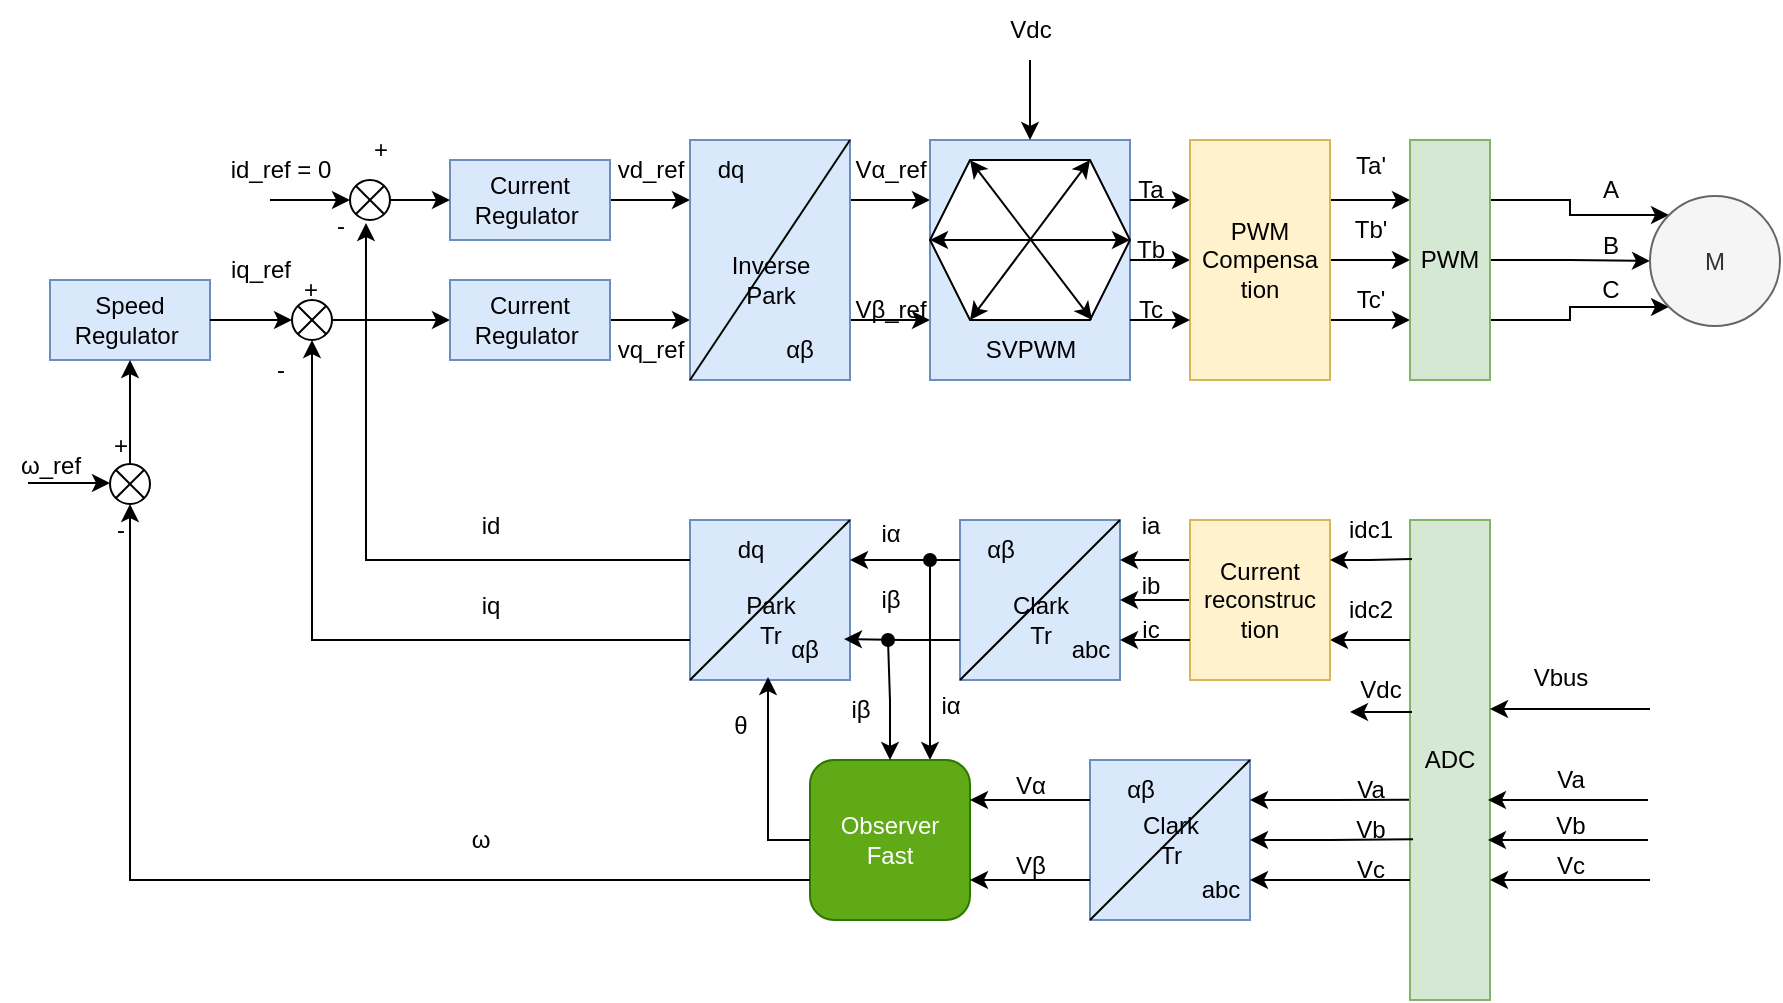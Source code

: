 <mxfile version="25.0.3">
  <diagram name="FOC 无感核心算法" id="3-nX8cObhvYd6T8ZdyRS">
    <mxGraphModel dx="954" dy="558" grid="1" gridSize="10" guides="1" tooltips="1" connect="1" arrows="1" fold="1" page="1" pageScale="1" pageWidth="1169" pageHeight="827" math="0" shadow="0">
      <root>
        <mxCell id="0" />
        <mxCell id="1" parent="0" />
        <mxCell id="nPId89hetOlhef9QkJUg-1" value="Speed&lt;div&gt;Regulator&amp;nbsp;&lt;/div&gt;" style="rounded=0;whiteSpace=wrap;html=1;fillColor=#dae8fc;strokeColor=#6c8ebf;" parent="1" vertex="1">
          <mxGeometry x="40" y="200" width="80" height="40" as="geometry" />
        </mxCell>
        <mxCell id="zeCSSIE1rZjSfiVyKvIU-3" style="edgeStyle=orthogonalEdgeStyle;rounded=0;orthogonalLoop=1;jettySize=auto;html=1;exitX=1;exitY=0.5;exitDx=0;exitDy=0;exitPerimeter=0;entryX=0;entryY=0.5;entryDx=0;entryDy=0;" parent="1" source="nPId89hetOlhef9QkJUg-2" target="zeCSSIE1rZjSfiVyKvIU-1" edge="1">
          <mxGeometry relative="1" as="geometry" />
        </mxCell>
        <mxCell id="nPId89hetOlhef9QkJUg-2" value="" style="verticalLabelPosition=bottom;verticalAlign=top;html=1;shape=mxgraph.flowchart.or;" parent="1" vertex="1">
          <mxGeometry x="161" y="210" width="20" height="20" as="geometry" />
        </mxCell>
        <mxCell id="nPId89hetOlhef9QkJUg-4" value="+" style="text;html=1;align=center;verticalAlign=middle;resizable=0;points=[];autosize=1;strokeColor=none;fillColor=none;" parent="1" vertex="1">
          <mxGeometry x="155" y="190" width="30" height="30" as="geometry" />
        </mxCell>
        <mxCell id="nPId89hetOlhef9QkJUg-5" value="-" style="text;html=1;align=center;verticalAlign=middle;resizable=0;points=[];autosize=1;strokeColor=none;fillColor=none;" parent="1" vertex="1">
          <mxGeometry x="140" y="230" width="30" height="30" as="geometry" />
        </mxCell>
        <mxCell id="nPId89hetOlhef9QkJUg-6" style="edgeStyle=orthogonalEdgeStyle;rounded=0;orthogonalLoop=1;jettySize=auto;html=1;exitX=1;exitY=0.5;exitDx=0;exitDy=0;entryX=0;entryY=0.5;entryDx=0;entryDy=0;entryPerimeter=0;" parent="1" source="nPId89hetOlhef9QkJUg-1" target="nPId89hetOlhef9QkJUg-2" edge="1">
          <mxGeometry relative="1" as="geometry" />
        </mxCell>
        <mxCell id="nPId89hetOlhef9QkJUg-7" value="iq_ref" style="text;html=1;align=center;verticalAlign=middle;resizable=0;points=[];autosize=1;strokeColor=none;fillColor=none;" parent="1" vertex="1">
          <mxGeometry x="120" y="180" width="50" height="30" as="geometry" />
        </mxCell>
        <mxCell id="zeCSSIE1rZjSfiVyKvIU-5" style="edgeStyle=orthogonalEdgeStyle;rounded=0;orthogonalLoop=1;jettySize=auto;html=1;exitX=1;exitY=0.5;exitDx=0;exitDy=0;entryX=0;entryY=0.75;entryDx=0;entryDy=0;" parent="1" source="zeCSSIE1rZjSfiVyKvIU-1" target="zeCSSIE1rZjSfiVyKvIU-4" edge="1">
          <mxGeometry relative="1" as="geometry" />
        </mxCell>
        <mxCell id="zeCSSIE1rZjSfiVyKvIU-1" value="Current&lt;br&gt;&lt;div&gt;Regulator&amp;nbsp;&lt;/div&gt;" style="rounded=0;whiteSpace=wrap;html=1;fillColor=#dae8fc;strokeColor=#6c8ebf;" parent="1" vertex="1">
          <mxGeometry x="240" y="200" width="80" height="40" as="geometry" />
        </mxCell>
        <mxCell id="zeCSSIE1rZjSfiVyKvIU-6" style="edgeStyle=orthogonalEdgeStyle;rounded=0;orthogonalLoop=1;jettySize=auto;html=1;exitX=1;exitY=0.5;exitDx=0;exitDy=0;entryX=0;entryY=0.25;entryDx=0;entryDy=0;" parent="1" source="zeCSSIE1rZjSfiVyKvIU-2" target="zeCSSIE1rZjSfiVyKvIU-4" edge="1">
          <mxGeometry relative="1" as="geometry" />
        </mxCell>
        <mxCell id="zeCSSIE1rZjSfiVyKvIU-2" value="Current&lt;br&gt;&lt;div&gt;Regulator&amp;nbsp;&lt;/div&gt;" style="rounded=0;whiteSpace=wrap;html=1;fillColor=#dae8fc;strokeColor=#6c8ebf;" parent="1" vertex="1">
          <mxGeometry x="240" y="140" width="80" height="40" as="geometry" />
        </mxCell>
        <mxCell id="zeCSSIE1rZjSfiVyKvIU-26" style="edgeStyle=orthogonalEdgeStyle;rounded=0;orthogonalLoop=1;jettySize=auto;html=1;exitX=1;exitY=0.25;exitDx=0;exitDy=0;entryX=0;entryY=0.25;entryDx=0;entryDy=0;" parent="1" source="zeCSSIE1rZjSfiVyKvIU-4" target="zeCSSIE1rZjSfiVyKvIU-23" edge="1">
          <mxGeometry relative="1" as="geometry" />
        </mxCell>
        <mxCell id="zeCSSIE1rZjSfiVyKvIU-27" style="edgeStyle=orthogonalEdgeStyle;rounded=0;orthogonalLoop=1;jettySize=auto;html=1;exitX=1;exitY=0.75;exitDx=0;exitDy=0;" parent="1" source="zeCSSIE1rZjSfiVyKvIU-4" edge="1">
          <mxGeometry relative="1" as="geometry">
            <mxPoint x="480" y="220" as="targetPoint" />
          </mxGeometry>
        </mxCell>
        <mxCell id="zeCSSIE1rZjSfiVyKvIU-4" value="" style="rounded=0;whiteSpace=wrap;html=1;fillColor=#dae8fc;strokeColor=#6c8ebf;" parent="1" vertex="1">
          <mxGeometry x="360" y="130" width="80" height="120" as="geometry" />
        </mxCell>
        <mxCell id="zeCSSIE1rZjSfiVyKvIU-7" value="vq_ref" style="text;html=1;align=center;verticalAlign=middle;resizable=0;points=[];autosize=1;strokeColor=none;fillColor=none;" parent="1" vertex="1">
          <mxGeometry x="310" y="220" width="60" height="30" as="geometry" />
        </mxCell>
        <mxCell id="zeCSSIE1rZjSfiVyKvIU-8" value="vd_ref" style="text;html=1;align=center;verticalAlign=middle;resizable=0;points=[];autosize=1;strokeColor=none;fillColor=none;" parent="1" vertex="1">
          <mxGeometry x="310" y="130" width="60" height="30" as="geometry" />
        </mxCell>
        <mxCell id="zeCSSIE1rZjSfiVyKvIU-9" value="" style="endArrow=none;html=1;rounded=0;entryX=1;entryY=0;entryDx=0;entryDy=0;" parent="1" target="zeCSSIE1rZjSfiVyKvIU-4" edge="1">
          <mxGeometry width="50" height="50" relative="1" as="geometry">
            <mxPoint x="360" y="250" as="sourcePoint" />
            <mxPoint x="460" y="207.143" as="targetPoint" />
          </mxGeometry>
        </mxCell>
        <mxCell id="zeCSSIE1rZjSfiVyKvIU-10" value="dq" style="text;html=1;align=center;verticalAlign=middle;resizable=0;points=[];autosize=1;strokeColor=none;fillColor=none;" parent="1" vertex="1">
          <mxGeometry x="360" y="130" width="40" height="30" as="geometry" />
        </mxCell>
        <mxCell id="zeCSSIE1rZjSfiVyKvIU-13" value="αβ" style="text;strokeColor=none;align=center;fillColor=none;html=1;verticalAlign=middle;whiteSpace=wrap;rounded=0;" parent="1" vertex="1">
          <mxGeometry x="400" y="220" width="30" height="30" as="geometry" />
        </mxCell>
        <mxCell id="zeCSSIE1rZjSfiVyKvIU-14" value="Inverse&lt;div&gt;Park&lt;/div&gt;" style="text;html=1;align=center;verticalAlign=middle;resizable=0;points=[];autosize=1;strokeColor=none;fillColor=none;" parent="1" vertex="1">
          <mxGeometry x="370" y="180" width="60" height="40" as="geometry" />
        </mxCell>
        <mxCell id="zeCSSIE1rZjSfiVyKvIU-25" value="" style="group" parent="1" vertex="1" connectable="0">
          <mxGeometry x="480" y="130" width="100" height="120" as="geometry" />
        </mxCell>
        <mxCell id="zeCSSIE1rZjSfiVyKvIU-23" value="" style="rounded=0;whiteSpace=wrap;html=1;fillColor=#dae8fc;strokeColor=#6c8ebf;" parent="zeCSSIE1rZjSfiVyKvIU-25" vertex="1">
          <mxGeometry width="100" height="120" as="geometry" />
        </mxCell>
        <mxCell id="zeCSSIE1rZjSfiVyKvIU-21" value="" style="group" parent="zeCSSIE1rZjSfiVyKvIU-25" vertex="1" connectable="0">
          <mxGeometry y="10" width="100" height="80" as="geometry" />
        </mxCell>
        <mxCell id="zeCSSIE1rZjSfiVyKvIU-15" value="" style="shape=hexagon;perimeter=hexagonPerimeter2;whiteSpace=wrap;html=1;fixedSize=1;" parent="zeCSSIE1rZjSfiVyKvIU-21" vertex="1">
          <mxGeometry width="100" height="80" as="geometry" />
        </mxCell>
        <mxCell id="zeCSSIE1rZjSfiVyKvIU-16" value="" style="endArrow=classic;html=1;rounded=0;entryX=0.8;entryY=0;entryDx=0;entryDy=0;entryPerimeter=0;startArrow=classic;startFill=1;endFill=1;" parent="zeCSSIE1rZjSfiVyKvIU-21" target="zeCSSIE1rZjSfiVyKvIU-15" edge="1">
          <mxGeometry width="50" height="50" relative="1" as="geometry">
            <mxPoint x="20" y="80" as="sourcePoint" />
            <mxPoint x="70" y="30" as="targetPoint" />
          </mxGeometry>
        </mxCell>
        <mxCell id="zeCSSIE1rZjSfiVyKvIU-17" value="" style="endArrow=classic;html=1;rounded=0;entryX=0.81;entryY=1;entryDx=0;entryDy=0;entryPerimeter=0;endFill=1;startArrow=classic;startFill=1;" parent="zeCSSIE1rZjSfiVyKvIU-21" target="zeCSSIE1rZjSfiVyKvIU-15" edge="1">
          <mxGeometry width="50" height="50" relative="1" as="geometry">
            <mxPoint x="20" as="sourcePoint" />
            <mxPoint x="70" y="-50" as="targetPoint" />
          </mxGeometry>
        </mxCell>
        <mxCell id="zeCSSIE1rZjSfiVyKvIU-19" value="" style="endArrow=classic;html=1;rounded=0;entryX=1;entryY=0.5;entryDx=0;entryDy=0;endFill=1;startArrow=classic;startFill=1;" parent="zeCSSIE1rZjSfiVyKvIU-21" target="zeCSSIE1rZjSfiVyKvIU-15" edge="1">
          <mxGeometry width="50" height="50" relative="1" as="geometry">
            <mxPoint y="40" as="sourcePoint" />
            <mxPoint x="50" y="-10" as="targetPoint" />
          </mxGeometry>
        </mxCell>
        <mxCell id="zeCSSIE1rZjSfiVyKvIU-24" value="SVPWM" style="text;html=1;align=center;verticalAlign=middle;resizable=0;points=[];autosize=1;strokeColor=none;fillColor=none;" parent="zeCSSIE1rZjSfiVyKvIU-25" vertex="1">
          <mxGeometry x="15" y="90" width="70" height="30" as="geometry" />
        </mxCell>
        <mxCell id="zeCSSIE1rZjSfiVyKvIU-28" value="Vα_ref" style="text;html=1;align=center;verticalAlign=middle;resizable=0;points=[];autosize=1;strokeColor=none;fillColor=none;" parent="1" vertex="1">
          <mxGeometry x="430" y="130" width="60" height="30" as="geometry" />
        </mxCell>
        <mxCell id="zeCSSIE1rZjSfiVyKvIU-29" value="Vβ_ref" style="text;html=1;align=center;verticalAlign=middle;resizable=0;points=[];autosize=1;strokeColor=none;fillColor=none;" parent="1" vertex="1">
          <mxGeometry x="430" y="200" width="60" height="30" as="geometry" />
        </mxCell>
        <mxCell id="zeCSSIE1rZjSfiVyKvIU-34" style="edgeStyle=orthogonalEdgeStyle;rounded=0;orthogonalLoop=1;jettySize=auto;html=1;exitX=0;exitY=0.5;exitDx=0;exitDy=0;endArrow=none;endFill=0;startArrow=classic;startFill=1;" parent="1" source="zeCSSIE1rZjSfiVyKvIU-32" edge="1">
          <mxGeometry relative="1" as="geometry">
            <mxPoint x="580" y="190" as="targetPoint" />
          </mxGeometry>
        </mxCell>
        <mxCell id="zeCSSIE1rZjSfiVyKvIU-35" style="edgeStyle=orthogonalEdgeStyle;rounded=0;orthogonalLoop=1;jettySize=auto;html=1;exitX=0;exitY=0.25;exitDx=0;exitDy=0;endArrow=none;endFill=0;startArrow=classic;startFill=1;" parent="1" source="zeCSSIE1rZjSfiVyKvIU-32" edge="1">
          <mxGeometry relative="1" as="geometry">
            <mxPoint x="580" y="160" as="targetPoint" />
          </mxGeometry>
        </mxCell>
        <mxCell id="DrrW1L28EIdIVbYCVkLP-1" style="edgeStyle=orthogonalEdgeStyle;rounded=0;orthogonalLoop=1;jettySize=auto;html=1;exitX=1;exitY=0.25;exitDx=0;exitDy=0;entryX=0;entryY=0.25;entryDx=0;entryDy=0;" parent="1" source="zeCSSIE1rZjSfiVyKvIU-32" target="zeCSSIE1rZjSfiVyKvIU-40" edge="1">
          <mxGeometry relative="1" as="geometry" />
        </mxCell>
        <mxCell id="DrrW1L28EIdIVbYCVkLP-2" style="edgeStyle=orthogonalEdgeStyle;rounded=0;orthogonalLoop=1;jettySize=auto;html=1;exitX=1;exitY=0.5;exitDx=0;exitDy=0;entryX=0;entryY=0.5;entryDx=0;entryDy=0;" parent="1" source="zeCSSIE1rZjSfiVyKvIU-32" target="zeCSSIE1rZjSfiVyKvIU-40" edge="1">
          <mxGeometry relative="1" as="geometry" />
        </mxCell>
        <mxCell id="DrrW1L28EIdIVbYCVkLP-3" style="edgeStyle=orthogonalEdgeStyle;rounded=0;orthogonalLoop=1;jettySize=auto;html=1;exitX=1;exitY=0.75;exitDx=0;exitDy=0;entryX=0;entryY=0.75;entryDx=0;entryDy=0;" parent="1" source="zeCSSIE1rZjSfiVyKvIU-32" target="zeCSSIE1rZjSfiVyKvIU-40" edge="1">
          <mxGeometry relative="1" as="geometry" />
        </mxCell>
        <mxCell id="zeCSSIE1rZjSfiVyKvIU-32" value="PWM&lt;div&gt;Compensa&lt;/div&gt;&lt;div&gt;tion&lt;/div&gt;" style="rounded=0;whiteSpace=wrap;html=1;fillColor=#fff2cc;strokeColor=#d6b656;" parent="1" vertex="1">
          <mxGeometry x="610" y="130" width="70" height="120" as="geometry" />
        </mxCell>
        <mxCell id="zeCSSIE1rZjSfiVyKvIU-33" style="edgeStyle=orthogonalEdgeStyle;rounded=0;orthogonalLoop=1;jettySize=auto;html=1;exitX=1;exitY=0.75;exitDx=0;exitDy=0;entryX=0;entryY=0.75;entryDx=0;entryDy=0;" parent="1" source="zeCSSIE1rZjSfiVyKvIU-23" target="zeCSSIE1rZjSfiVyKvIU-32" edge="1">
          <mxGeometry relative="1" as="geometry" />
        </mxCell>
        <mxCell id="zeCSSIE1rZjSfiVyKvIU-36" value="Ta" style="text;html=1;align=center;verticalAlign=middle;resizable=0;points=[];autosize=1;strokeColor=none;fillColor=none;" parent="1" vertex="1">
          <mxGeometry x="570" y="140" width="40" height="30" as="geometry" />
        </mxCell>
        <mxCell id="zeCSSIE1rZjSfiVyKvIU-37" value="Tb" style="text;html=1;align=center;verticalAlign=middle;resizable=0;points=[];autosize=1;strokeColor=none;fillColor=none;" parent="1" vertex="1">
          <mxGeometry x="570" y="170" width="40" height="30" as="geometry" />
        </mxCell>
        <mxCell id="zeCSSIE1rZjSfiVyKvIU-39" value="Tc" style="text;html=1;align=center;verticalAlign=middle;resizable=0;points=[];autosize=1;strokeColor=none;fillColor=none;" parent="1" vertex="1">
          <mxGeometry x="570" y="200" width="40" height="30" as="geometry" />
        </mxCell>
        <mxCell id="DrrW1L28EIdIVbYCVkLP-7" style="edgeStyle=orthogonalEdgeStyle;rounded=0;orthogonalLoop=1;jettySize=auto;html=1;exitX=1;exitY=0.25;exitDx=0;exitDy=0;entryX=0;entryY=0;entryDx=0;entryDy=0;" parent="1" source="zeCSSIE1rZjSfiVyKvIU-40" target="zeCSSIE1rZjSfiVyKvIU-41" edge="1">
          <mxGeometry relative="1" as="geometry" />
        </mxCell>
        <mxCell id="DrrW1L28EIdIVbYCVkLP-8" style="edgeStyle=orthogonalEdgeStyle;rounded=0;orthogonalLoop=1;jettySize=auto;html=1;exitX=1;exitY=0.5;exitDx=0;exitDy=0;entryX=0;entryY=0.5;entryDx=0;entryDy=0;" parent="1" source="zeCSSIE1rZjSfiVyKvIU-40" target="zeCSSIE1rZjSfiVyKvIU-41" edge="1">
          <mxGeometry relative="1" as="geometry" />
        </mxCell>
        <mxCell id="DrrW1L28EIdIVbYCVkLP-9" style="edgeStyle=orthogonalEdgeStyle;rounded=0;orthogonalLoop=1;jettySize=auto;html=1;exitX=1;exitY=0.75;exitDx=0;exitDy=0;entryX=0;entryY=1;entryDx=0;entryDy=0;" parent="1" source="zeCSSIE1rZjSfiVyKvIU-40" target="zeCSSIE1rZjSfiVyKvIU-41" edge="1">
          <mxGeometry relative="1" as="geometry" />
        </mxCell>
        <mxCell id="zeCSSIE1rZjSfiVyKvIU-40" value="PWM" style="rounded=0;whiteSpace=wrap;html=1;fillColor=#d5e8d4;strokeColor=#82b366;" parent="1" vertex="1">
          <mxGeometry x="720" y="130" width="40" height="120" as="geometry" />
        </mxCell>
        <mxCell id="zeCSSIE1rZjSfiVyKvIU-41" value="M" style="ellipse;whiteSpace=wrap;html=1;aspect=fixed;fillColor=#f5f5f5;fontColor=#333333;strokeColor=#666666;" parent="1" vertex="1">
          <mxGeometry x="840" y="158" width="65" height="65" as="geometry" />
        </mxCell>
        <mxCell id="DrrW1L28EIdIVbYCVkLP-4" value="Ta&#39;" style="text;html=1;align=center;verticalAlign=middle;resizable=0;points=[];autosize=1;strokeColor=none;fillColor=none;" parent="1" vertex="1">
          <mxGeometry x="680" y="128" width="40" height="30" as="geometry" />
        </mxCell>
        <mxCell id="DrrW1L28EIdIVbYCVkLP-5" value="Tb&#39;" style="text;html=1;align=center;verticalAlign=middle;resizable=0;points=[];autosize=1;strokeColor=none;fillColor=none;" parent="1" vertex="1">
          <mxGeometry x="680" y="160" width="40" height="30" as="geometry" />
        </mxCell>
        <mxCell id="DrrW1L28EIdIVbYCVkLP-6" value="Tc&#39;" style="text;html=1;align=center;verticalAlign=middle;resizable=0;points=[];autosize=1;strokeColor=none;fillColor=none;" parent="1" vertex="1">
          <mxGeometry x="680" y="195" width="40" height="30" as="geometry" />
        </mxCell>
        <mxCell id="DrrW1L28EIdIVbYCVkLP-10" value="A" style="text;html=1;align=center;verticalAlign=middle;resizable=0;points=[];autosize=1;strokeColor=none;fillColor=none;" parent="1" vertex="1">
          <mxGeometry x="805" y="140" width="30" height="30" as="geometry" />
        </mxCell>
        <mxCell id="DrrW1L28EIdIVbYCVkLP-11" value="B" style="text;html=1;align=center;verticalAlign=middle;resizable=0;points=[];autosize=1;strokeColor=none;fillColor=none;" parent="1" vertex="1">
          <mxGeometry x="805" y="168" width="30" height="30" as="geometry" />
        </mxCell>
        <mxCell id="DrrW1L28EIdIVbYCVkLP-12" value="C" style="text;html=1;align=center;verticalAlign=middle;resizable=0;points=[];autosize=1;strokeColor=none;fillColor=none;" parent="1" vertex="1">
          <mxGeometry x="805" y="190" width="30" height="30" as="geometry" />
        </mxCell>
        <mxCell id="DrrW1L28EIdIVbYCVkLP-13" value="Vdc" style="text;html=1;align=center;verticalAlign=middle;resizable=0;points=[];autosize=1;strokeColor=none;fillColor=none;" parent="1" vertex="1">
          <mxGeometry x="510" y="60" width="40" height="30" as="geometry" />
        </mxCell>
        <mxCell id="DrrW1L28EIdIVbYCVkLP-14" style="edgeStyle=orthogonalEdgeStyle;rounded=0;orthogonalLoop=1;jettySize=auto;html=1;exitX=0.5;exitY=0;exitDx=0;exitDy=0;endArrow=none;endFill=0;startArrow=classic;startFill=1;" parent="1" source="zeCSSIE1rZjSfiVyKvIU-23" target="DrrW1L28EIdIVbYCVkLP-13" edge="1">
          <mxGeometry relative="1" as="geometry" />
        </mxCell>
        <mxCell id="xuwa6vWzVNVJYXYEkQNP-1" value="ADC" style="rounded=0;whiteSpace=wrap;html=1;fillColor=#d5e8d4;strokeColor=#82b366;" vertex="1" parent="1">
          <mxGeometry x="720" y="320" width="40" height="240" as="geometry" />
        </mxCell>
        <mxCell id="xuwa6vWzVNVJYXYEkQNP-7" value="" style="group" vertex="1" connectable="0" parent="1">
          <mxGeometry x="495" y="320" width="85" height="80" as="geometry" />
        </mxCell>
        <mxCell id="xuwa6vWzVNVJYXYEkQNP-2" value="" style="rounded=0;whiteSpace=wrap;html=1;fillColor=#dae8fc;strokeColor=#6c8ebf;" vertex="1" parent="xuwa6vWzVNVJYXYEkQNP-7">
          <mxGeometry width="80" height="80" as="geometry" />
        </mxCell>
        <mxCell id="xuwa6vWzVNVJYXYEkQNP-3" value="" style="endArrow=none;html=1;rounded=0;entryX=1;entryY=0;entryDx=0;entryDy=0;" edge="1" parent="xuwa6vWzVNVJYXYEkQNP-7" target="xuwa6vWzVNVJYXYEkQNP-2">
          <mxGeometry width="50" height="50" relative="1" as="geometry">
            <mxPoint y="80" as="sourcePoint" />
            <mxPoint x="50" y="30" as="targetPoint" />
          </mxGeometry>
        </mxCell>
        <mxCell id="xuwa6vWzVNVJYXYEkQNP-4" value="abc" style="text;html=1;align=center;verticalAlign=middle;resizable=0;points=[];autosize=1;strokeColor=none;fillColor=none;" vertex="1" parent="xuwa6vWzVNVJYXYEkQNP-7">
          <mxGeometry x="45" y="50" width="40" height="30" as="geometry" />
        </mxCell>
        <mxCell id="xuwa6vWzVNVJYXYEkQNP-6" value="Clark&lt;div&gt;Tr&lt;/div&gt;" style="text;html=1;align=center;verticalAlign=middle;resizable=0;points=[];autosize=1;strokeColor=none;fillColor=none;" vertex="1" parent="xuwa6vWzVNVJYXYEkQNP-7">
          <mxGeometry x="15" y="30" width="50" height="40" as="geometry" />
        </mxCell>
        <mxCell id="xuwa6vWzVNVJYXYEkQNP-5" value="αβ" style="text;html=1;align=center;verticalAlign=middle;resizable=0;points=[];autosize=1;strokeColor=none;fillColor=none;" vertex="1" parent="xuwa6vWzVNVJYXYEkQNP-7">
          <mxGeometry width="40" height="30" as="geometry" />
        </mxCell>
        <mxCell id="xuwa6vWzVNVJYXYEkQNP-9" value="idc1" style="text;html=1;align=center;verticalAlign=middle;resizable=0;points=[];autosize=1;strokeColor=none;fillColor=none;" vertex="1" parent="1">
          <mxGeometry x="675" y="310" width="50" height="30" as="geometry" />
        </mxCell>
        <mxCell id="xuwa6vWzVNVJYXYEkQNP-12" style="edgeStyle=orthogonalEdgeStyle;rounded=0;orthogonalLoop=1;jettySize=auto;html=1;exitX=1;exitY=0.75;exitDx=0;exitDy=0;entryX=0;entryY=0.25;entryDx=0;entryDy=0;endArrow=none;endFill=0;startArrow=classic;startFill=1;" edge="1" parent="1" source="xuwa6vWzVNVJYXYEkQNP-10" target="xuwa6vWzVNVJYXYEkQNP-1">
          <mxGeometry relative="1" as="geometry" />
        </mxCell>
        <mxCell id="xuwa6vWzVNVJYXYEkQNP-14" style="edgeStyle=orthogonalEdgeStyle;rounded=0;orthogonalLoop=1;jettySize=auto;html=1;exitX=0;exitY=0.25;exitDx=0;exitDy=0;entryX=1;entryY=0.25;entryDx=0;entryDy=0;" edge="1" parent="1" source="xuwa6vWzVNVJYXYEkQNP-10" target="xuwa6vWzVNVJYXYEkQNP-2">
          <mxGeometry relative="1" as="geometry" />
        </mxCell>
        <mxCell id="xuwa6vWzVNVJYXYEkQNP-16" style="edgeStyle=orthogonalEdgeStyle;rounded=0;orthogonalLoop=1;jettySize=auto;html=1;exitX=0;exitY=0.5;exitDx=0;exitDy=0;entryX=1;entryY=0.5;entryDx=0;entryDy=0;" edge="1" parent="1" source="xuwa6vWzVNVJYXYEkQNP-10" target="xuwa6vWzVNVJYXYEkQNP-2">
          <mxGeometry relative="1" as="geometry" />
        </mxCell>
        <mxCell id="xuwa6vWzVNVJYXYEkQNP-10" value="Current&lt;div&gt;reconstruc&lt;/div&gt;&lt;div&gt;tion&lt;/div&gt;" style="rounded=0;whiteSpace=wrap;html=1;fillColor=#fff2cc;strokeColor=#d6b656;" vertex="1" parent="1">
          <mxGeometry x="610" y="320" width="70" height="80" as="geometry" />
        </mxCell>
        <mxCell id="xuwa6vWzVNVJYXYEkQNP-11" style="edgeStyle=orthogonalEdgeStyle;rounded=0;orthogonalLoop=1;jettySize=auto;html=1;exitX=1;exitY=0.25;exitDx=0;exitDy=0;entryX=0.025;entryY=0.081;entryDx=0;entryDy=0;entryPerimeter=0;endArrow=none;endFill=0;startArrow=classic;startFill=1;" edge="1" parent="1" source="xuwa6vWzVNVJYXYEkQNP-10" target="xuwa6vWzVNVJYXYEkQNP-1">
          <mxGeometry relative="1" as="geometry" />
        </mxCell>
        <mxCell id="xuwa6vWzVNVJYXYEkQNP-13" value="idc2" style="text;html=1;align=center;verticalAlign=middle;resizable=0;points=[];autosize=1;strokeColor=none;fillColor=none;" vertex="1" parent="1">
          <mxGeometry x="675" y="350" width="50" height="30" as="geometry" />
        </mxCell>
        <mxCell id="xuwa6vWzVNVJYXYEkQNP-15" value="ia" style="text;html=1;align=center;verticalAlign=middle;resizable=0;points=[];autosize=1;strokeColor=none;fillColor=none;" vertex="1" parent="1">
          <mxGeometry x="575" y="308" width="30" height="30" as="geometry" />
        </mxCell>
        <mxCell id="xuwa6vWzVNVJYXYEkQNP-17" value="ib" style="text;html=1;align=center;verticalAlign=middle;resizable=0;points=[];autosize=1;strokeColor=none;fillColor=none;" vertex="1" parent="1">
          <mxGeometry x="575" y="338" width="30" height="30" as="geometry" />
        </mxCell>
        <mxCell id="xuwa6vWzVNVJYXYEkQNP-18" style="edgeStyle=orthogonalEdgeStyle;rounded=0;orthogonalLoop=1;jettySize=auto;html=1;exitX=0;exitY=0.75;exitDx=0;exitDy=0;entryX=0.875;entryY=0.333;entryDx=0;entryDy=0;entryPerimeter=0;" edge="1" parent="1" source="xuwa6vWzVNVJYXYEkQNP-10" target="xuwa6vWzVNVJYXYEkQNP-4">
          <mxGeometry relative="1" as="geometry" />
        </mxCell>
        <mxCell id="xuwa6vWzVNVJYXYEkQNP-19" value="ic" style="text;html=1;align=center;verticalAlign=middle;resizable=0;points=[];autosize=1;strokeColor=none;fillColor=none;" vertex="1" parent="1">
          <mxGeometry x="575" y="360" width="30" height="30" as="geometry" />
        </mxCell>
        <mxCell id="xuwa6vWzVNVJYXYEkQNP-21" value="" style="group" vertex="1" connectable="0" parent="1">
          <mxGeometry x="360" y="320" width="85" height="80" as="geometry" />
        </mxCell>
        <mxCell id="xuwa6vWzVNVJYXYEkQNP-22" value="" style="rounded=0;whiteSpace=wrap;html=1;fillColor=#dae8fc;strokeColor=#6c8ebf;" vertex="1" parent="xuwa6vWzVNVJYXYEkQNP-21">
          <mxGeometry width="80" height="80" as="geometry" />
        </mxCell>
        <mxCell id="xuwa6vWzVNVJYXYEkQNP-23" value="" style="endArrow=none;html=1;rounded=0;entryX=1;entryY=0;entryDx=0;entryDy=0;" edge="1" parent="xuwa6vWzVNVJYXYEkQNP-21" target="xuwa6vWzVNVJYXYEkQNP-22">
          <mxGeometry width="50" height="50" relative="1" as="geometry">
            <mxPoint y="80" as="sourcePoint" />
            <mxPoint x="50" y="30" as="targetPoint" />
          </mxGeometry>
        </mxCell>
        <mxCell id="xuwa6vWzVNVJYXYEkQNP-24" value="αβ" style="text;html=1;align=center;verticalAlign=middle;resizable=0;points=[];autosize=1;strokeColor=none;fillColor=none;" vertex="1" parent="xuwa6vWzVNVJYXYEkQNP-21">
          <mxGeometry x="37" y="50" width="40" height="30" as="geometry" />
        </mxCell>
        <mxCell id="xuwa6vWzVNVJYXYEkQNP-25" value="dq" style="text;html=1;align=center;verticalAlign=middle;resizable=0;points=[];autosize=1;strokeColor=none;fillColor=none;" vertex="1" parent="xuwa6vWzVNVJYXYEkQNP-21">
          <mxGeometry x="10" width="40" height="30" as="geometry" />
        </mxCell>
        <mxCell id="xuwa6vWzVNVJYXYEkQNP-26" value="Park&lt;div&gt;Tr&lt;/div&gt;" style="text;html=1;align=center;verticalAlign=middle;resizable=0;points=[];autosize=1;strokeColor=none;fillColor=none;" vertex="1" parent="xuwa6vWzVNVJYXYEkQNP-21">
          <mxGeometry x="15" y="30" width="50" height="40" as="geometry" />
        </mxCell>
        <mxCell id="xuwa6vWzVNVJYXYEkQNP-28" style="edgeStyle=orthogonalEdgeStyle;rounded=0;orthogonalLoop=1;jettySize=auto;html=1;exitX=0;exitY=0.75;exitDx=0;exitDy=0;entryX=1;entryY=0.317;entryDx=0;entryDy=0;entryPerimeter=0;" edge="1" parent="1" source="xuwa6vWzVNVJYXYEkQNP-2" target="xuwa6vWzVNVJYXYEkQNP-24">
          <mxGeometry relative="1" as="geometry" />
        </mxCell>
        <mxCell id="xuwa6vWzVNVJYXYEkQNP-29" style="edgeStyle=orthogonalEdgeStyle;rounded=0;orthogonalLoop=1;jettySize=auto;html=1;exitX=0;exitY=0.25;exitDx=0;exitDy=0;entryX=1;entryY=0.25;entryDx=0;entryDy=0;" edge="1" parent="1" source="xuwa6vWzVNVJYXYEkQNP-2" target="xuwa6vWzVNVJYXYEkQNP-22">
          <mxGeometry relative="1" as="geometry" />
        </mxCell>
        <mxCell id="xuwa6vWzVNVJYXYEkQNP-30" value="iα" style="text;html=1;align=center;verticalAlign=middle;resizable=0;points=[];autosize=1;strokeColor=none;fillColor=none;" vertex="1" parent="1">
          <mxGeometry x="445" y="312" width="30" height="30" as="geometry" />
        </mxCell>
        <mxCell id="xuwa6vWzVNVJYXYEkQNP-31" value="iβ" style="text;html=1;align=center;verticalAlign=middle;resizable=0;points=[];autosize=1;strokeColor=none;fillColor=none;" vertex="1" parent="1">
          <mxGeometry x="445" y="345" width="30" height="30" as="geometry" />
        </mxCell>
        <mxCell id="xuwa6vWzVNVJYXYEkQNP-34" style="edgeStyle=orthogonalEdgeStyle;rounded=0;orthogonalLoop=1;jettySize=auto;html=1;exitX=1;exitY=0.5;exitDx=0;exitDy=0;exitPerimeter=0;entryX=0;entryY=0.5;entryDx=0;entryDy=0;" edge="1" parent="1" source="xuwa6vWzVNVJYXYEkQNP-32" target="zeCSSIE1rZjSfiVyKvIU-2">
          <mxGeometry relative="1" as="geometry" />
        </mxCell>
        <mxCell id="xuwa6vWzVNVJYXYEkQNP-32" value="" style="verticalLabelPosition=bottom;verticalAlign=top;html=1;shape=mxgraph.flowchart.or;" vertex="1" parent="1">
          <mxGeometry x="190" y="150" width="20" height="20" as="geometry" />
        </mxCell>
        <mxCell id="xuwa6vWzVNVJYXYEkQNP-35" value="id_ref = 0" style="text;html=1;align=center;verticalAlign=middle;resizable=0;points=[];autosize=1;strokeColor=none;fillColor=none;" vertex="1" parent="1">
          <mxGeometry x="120" y="130" width="70" height="30" as="geometry" />
        </mxCell>
        <mxCell id="xuwa6vWzVNVJYXYEkQNP-36" value="" style="endArrow=classic;html=1;rounded=0;" edge="1" parent="1">
          <mxGeometry width="50" height="50" relative="1" as="geometry">
            <mxPoint x="150" y="160" as="sourcePoint" />
            <mxPoint x="190" y="160" as="targetPoint" />
          </mxGeometry>
        </mxCell>
        <mxCell id="xuwa6vWzVNVJYXYEkQNP-37" value="+" style="text;html=1;align=center;verticalAlign=middle;resizable=0;points=[];autosize=1;strokeColor=none;fillColor=none;" vertex="1" parent="1">
          <mxGeometry x="190" y="120" width="30" height="30" as="geometry" />
        </mxCell>
        <mxCell id="xuwa6vWzVNVJYXYEkQNP-38" value="-" style="text;html=1;align=center;verticalAlign=middle;resizable=0;points=[];autosize=1;strokeColor=none;fillColor=none;" vertex="1" parent="1">
          <mxGeometry x="170" y="158" width="30" height="30" as="geometry" />
        </mxCell>
        <mxCell id="xuwa6vWzVNVJYXYEkQNP-39" style="edgeStyle=orthogonalEdgeStyle;rounded=0;orthogonalLoop=1;jettySize=auto;html=1;exitX=0;exitY=0.25;exitDx=0;exitDy=0;entryX=0.933;entryY=0.45;entryDx=0;entryDy=0;entryPerimeter=0;" edge="1" parent="1" source="xuwa6vWzVNVJYXYEkQNP-22" target="xuwa6vWzVNVJYXYEkQNP-38">
          <mxGeometry relative="1" as="geometry" />
        </mxCell>
        <mxCell id="xuwa6vWzVNVJYXYEkQNP-40" value="id" style="text;html=1;align=center;verticalAlign=middle;resizable=0;points=[];autosize=1;strokeColor=none;fillColor=none;" vertex="1" parent="1">
          <mxGeometry x="245" y="308" width="30" height="30" as="geometry" />
        </mxCell>
        <mxCell id="xuwa6vWzVNVJYXYEkQNP-42" style="edgeStyle=orthogonalEdgeStyle;rounded=0;orthogonalLoop=1;jettySize=auto;html=1;exitX=0;exitY=0.75;exitDx=0;exitDy=0;entryX=0.5;entryY=1;entryDx=0;entryDy=0;entryPerimeter=0;" edge="1" parent="1" source="xuwa6vWzVNVJYXYEkQNP-22" target="nPId89hetOlhef9QkJUg-2">
          <mxGeometry relative="1" as="geometry" />
        </mxCell>
        <mxCell id="xuwa6vWzVNVJYXYEkQNP-43" value="iq" style="text;html=1;align=center;verticalAlign=middle;resizable=0;points=[];autosize=1;strokeColor=none;fillColor=none;" vertex="1" parent="1">
          <mxGeometry x="245" y="348" width="30" height="30" as="geometry" />
        </mxCell>
        <mxCell id="xuwa6vWzVNVJYXYEkQNP-44" value="Vdc" style="text;html=1;align=center;verticalAlign=middle;resizable=0;points=[];autosize=1;strokeColor=none;fillColor=none;" vertex="1" parent="1">
          <mxGeometry x="685" y="390" width="40" height="30" as="geometry" />
        </mxCell>
        <mxCell id="xuwa6vWzVNVJYXYEkQNP-45" value="" style="endArrow=none;html=1;rounded=0;endFill=0;startArrow=classic;startFill=1;" edge="1" parent="1">
          <mxGeometry width="50" height="50" relative="1" as="geometry">
            <mxPoint x="690" y="416" as="sourcePoint" />
            <mxPoint x="721" y="416" as="targetPoint" />
          </mxGeometry>
        </mxCell>
        <mxCell id="xuwa6vWzVNVJYXYEkQNP-46" value="Va" style="text;html=1;align=center;verticalAlign=middle;resizable=0;points=[];autosize=1;strokeColor=none;fillColor=none;" vertex="1" parent="1">
          <mxGeometry x="680" y="440" width="40" height="30" as="geometry" />
        </mxCell>
        <mxCell id="xuwa6vWzVNVJYXYEkQNP-47" value="" style="group" vertex="1" connectable="0" parent="1">
          <mxGeometry x="560" y="440" width="85" height="80" as="geometry" />
        </mxCell>
        <mxCell id="xuwa6vWzVNVJYXYEkQNP-48" value="" style="rounded=0;whiteSpace=wrap;html=1;fillColor=#dae8fc;strokeColor=#6c8ebf;" vertex="1" parent="xuwa6vWzVNVJYXYEkQNP-47">
          <mxGeometry width="80" height="80" as="geometry" />
        </mxCell>
        <mxCell id="xuwa6vWzVNVJYXYEkQNP-49" value="" style="endArrow=none;html=1;rounded=0;entryX=1;entryY=0;entryDx=0;entryDy=0;" edge="1" parent="xuwa6vWzVNVJYXYEkQNP-47" target="xuwa6vWzVNVJYXYEkQNP-48">
          <mxGeometry width="50" height="50" relative="1" as="geometry">
            <mxPoint y="80" as="sourcePoint" />
            <mxPoint x="50" y="30" as="targetPoint" />
          </mxGeometry>
        </mxCell>
        <mxCell id="xuwa6vWzVNVJYXYEkQNP-51" value="αβ" style="text;html=1;align=center;verticalAlign=middle;resizable=0;points=[];autosize=1;strokeColor=none;fillColor=none;" vertex="1" parent="xuwa6vWzVNVJYXYEkQNP-47">
          <mxGeometry x="5" width="40" height="30" as="geometry" />
        </mxCell>
        <mxCell id="xuwa6vWzVNVJYXYEkQNP-52" value="Clark&lt;div&gt;Tr&lt;/div&gt;" style="text;html=1;align=center;verticalAlign=middle;resizable=0;points=[];autosize=1;strokeColor=none;fillColor=none;" vertex="1" parent="xuwa6vWzVNVJYXYEkQNP-47">
          <mxGeometry x="15" y="20" width="50" height="40" as="geometry" />
        </mxCell>
        <mxCell id="xuwa6vWzVNVJYXYEkQNP-50" value="abc" style="text;html=1;align=center;verticalAlign=middle;resizable=0;points=[];autosize=1;strokeColor=none;fillColor=none;" vertex="1" parent="xuwa6vWzVNVJYXYEkQNP-47">
          <mxGeometry x="45" y="50" width="40" height="30" as="geometry" />
        </mxCell>
        <mxCell id="xuwa6vWzVNVJYXYEkQNP-53" style="edgeStyle=orthogonalEdgeStyle;rounded=0;orthogonalLoop=1;jettySize=auto;html=1;exitX=1;exitY=0.25;exitDx=0;exitDy=0;entryX=-0.012;entryY=0.583;entryDx=0;entryDy=0;entryPerimeter=0;endArrow=none;endFill=0;startArrow=classic;startFill=1;" edge="1" parent="1" source="xuwa6vWzVNVJYXYEkQNP-48" target="xuwa6vWzVNVJYXYEkQNP-1">
          <mxGeometry relative="1" as="geometry" />
        </mxCell>
        <mxCell id="xuwa6vWzVNVJYXYEkQNP-55" style="edgeStyle=orthogonalEdgeStyle;rounded=0;orthogonalLoop=1;jettySize=auto;html=1;exitX=1;exitY=0.5;exitDx=0;exitDy=0;entryX=0.038;entryY=0.665;entryDx=0;entryDy=0;entryPerimeter=0;endArrow=none;endFill=0;startArrow=classic;startFill=1;" edge="1" parent="1" source="xuwa6vWzVNVJYXYEkQNP-48" target="xuwa6vWzVNVJYXYEkQNP-1">
          <mxGeometry relative="1" as="geometry" />
        </mxCell>
        <mxCell id="xuwa6vWzVNVJYXYEkQNP-56" value="Vb" style="text;html=1;align=center;verticalAlign=middle;resizable=0;points=[];autosize=1;strokeColor=none;fillColor=none;" vertex="1" parent="1">
          <mxGeometry x="680" y="460" width="40" height="30" as="geometry" />
        </mxCell>
        <mxCell id="xuwa6vWzVNVJYXYEkQNP-57" style="edgeStyle=orthogonalEdgeStyle;rounded=0;orthogonalLoop=1;jettySize=auto;html=1;exitX=1;exitY=0.75;exitDx=0;exitDy=0;entryX=0;entryY=0.75;entryDx=0;entryDy=0;endArrow=none;endFill=0;startArrow=classic;startFill=1;" edge="1" parent="1" source="xuwa6vWzVNVJYXYEkQNP-48" target="xuwa6vWzVNVJYXYEkQNP-1">
          <mxGeometry relative="1" as="geometry" />
        </mxCell>
        <mxCell id="xuwa6vWzVNVJYXYEkQNP-58" value="Vc" style="text;html=1;align=center;verticalAlign=middle;resizable=0;points=[];autosize=1;strokeColor=none;fillColor=none;" vertex="1" parent="1">
          <mxGeometry x="680" y="480" width="40" height="30" as="geometry" />
        </mxCell>
        <mxCell id="xuwa6vWzVNVJYXYEkQNP-65" style="edgeStyle=orthogonalEdgeStyle;rounded=0;orthogonalLoop=1;jettySize=auto;html=1;exitX=0.75;exitY=0;exitDx=0;exitDy=0;endArrow=oval;endFill=1;startArrow=classic;startFill=1;" edge="1" parent="1" source="xuwa6vWzVNVJYXYEkQNP-60">
          <mxGeometry relative="1" as="geometry">
            <mxPoint x="480" y="340" as="targetPoint" />
          </mxGeometry>
        </mxCell>
        <mxCell id="xuwa6vWzVNVJYXYEkQNP-60" value="Observer&lt;div&gt;Fast&lt;/div&gt;" style="rounded=1;whiteSpace=wrap;html=1;fillColor=#60a917;fontColor=#ffffff;strokeColor=#2D7600;" vertex="1" parent="1">
          <mxGeometry x="420" y="440" width="80" height="80" as="geometry" />
        </mxCell>
        <mxCell id="xuwa6vWzVNVJYXYEkQNP-61" style="edgeStyle=orthogonalEdgeStyle;rounded=0;orthogonalLoop=1;jettySize=auto;html=1;exitX=0;exitY=0.25;exitDx=0;exitDy=0;entryX=1;entryY=0.25;entryDx=0;entryDy=0;" edge="1" parent="1" source="xuwa6vWzVNVJYXYEkQNP-48" target="xuwa6vWzVNVJYXYEkQNP-60">
          <mxGeometry relative="1" as="geometry" />
        </mxCell>
        <mxCell id="xuwa6vWzVNVJYXYEkQNP-62" value="Vα" style="text;html=1;align=center;verticalAlign=middle;resizable=0;points=[];autosize=1;strokeColor=none;fillColor=none;" vertex="1" parent="1">
          <mxGeometry x="510" y="438" width="40" height="30" as="geometry" />
        </mxCell>
        <mxCell id="xuwa6vWzVNVJYXYEkQNP-63" style="edgeStyle=orthogonalEdgeStyle;rounded=0;orthogonalLoop=1;jettySize=auto;html=1;exitX=0;exitY=0.75;exitDx=0;exitDy=0;entryX=1;entryY=0.75;entryDx=0;entryDy=0;" edge="1" parent="1" source="xuwa6vWzVNVJYXYEkQNP-48" target="xuwa6vWzVNVJYXYEkQNP-60">
          <mxGeometry relative="1" as="geometry" />
        </mxCell>
        <mxCell id="xuwa6vWzVNVJYXYEkQNP-64" value="Vβ" style="text;html=1;align=center;verticalAlign=middle;resizable=0;points=[];autosize=1;strokeColor=none;fillColor=none;" vertex="1" parent="1">
          <mxGeometry x="510" y="478" width="40" height="30" as="geometry" />
        </mxCell>
        <mxCell id="xuwa6vWzVNVJYXYEkQNP-67" style="edgeStyle=orthogonalEdgeStyle;rounded=0;orthogonalLoop=1;jettySize=auto;html=1;exitX=0.5;exitY=0;exitDx=0;exitDy=0;endArrow=oval;endFill=1;startArrow=classic;startFill=1;" edge="1" parent="1" source="xuwa6vWzVNVJYXYEkQNP-60">
          <mxGeometry relative="1" as="geometry">
            <mxPoint x="459" y="380" as="targetPoint" />
          </mxGeometry>
        </mxCell>
        <mxCell id="xuwa6vWzVNVJYXYEkQNP-68" value="iβ" style="text;html=1;align=center;verticalAlign=middle;resizable=0;points=[];autosize=1;strokeColor=none;fillColor=none;" vertex="1" parent="1">
          <mxGeometry x="430" y="400" width="30" height="30" as="geometry" />
        </mxCell>
        <mxCell id="xuwa6vWzVNVJYXYEkQNP-69" value="iα" style="text;html=1;align=center;verticalAlign=middle;resizable=0;points=[];autosize=1;strokeColor=none;fillColor=none;" vertex="1" parent="1">
          <mxGeometry x="475" y="398" width="30" height="30" as="geometry" />
        </mxCell>
        <mxCell id="xuwa6vWzVNVJYXYEkQNP-70" style="edgeStyle=orthogonalEdgeStyle;rounded=0;orthogonalLoop=1;jettySize=auto;html=1;exitX=0;exitY=0.5;exitDx=0;exitDy=0;entryX=0.05;entryY=0.95;entryDx=0;entryDy=0;entryPerimeter=0;" edge="1" parent="1" source="xuwa6vWzVNVJYXYEkQNP-60" target="xuwa6vWzVNVJYXYEkQNP-24">
          <mxGeometry relative="1" as="geometry" />
        </mxCell>
        <mxCell id="xuwa6vWzVNVJYXYEkQNP-71" value="θ" style="text;html=1;align=center;verticalAlign=middle;resizable=0;points=[];autosize=1;strokeColor=none;fillColor=none;" vertex="1" parent="1">
          <mxGeometry x="370" y="408" width="30" height="30" as="geometry" />
        </mxCell>
        <mxCell id="xuwa6vWzVNVJYXYEkQNP-72" value="ω" style="text;html=1;align=center;verticalAlign=middle;resizable=0;points=[];autosize=1;strokeColor=none;fillColor=none;" vertex="1" parent="1">
          <mxGeometry x="240" y="465" width="30" height="30" as="geometry" />
        </mxCell>
        <mxCell id="xuwa6vWzVNVJYXYEkQNP-75" style="edgeStyle=orthogonalEdgeStyle;rounded=0;orthogonalLoop=1;jettySize=auto;html=1;exitX=0.5;exitY=0;exitDx=0;exitDy=0;exitPerimeter=0;entryX=0.5;entryY=1;entryDx=0;entryDy=0;" edge="1" parent="1" source="xuwa6vWzVNVJYXYEkQNP-73" target="nPId89hetOlhef9QkJUg-1">
          <mxGeometry relative="1" as="geometry" />
        </mxCell>
        <mxCell id="xuwa6vWzVNVJYXYEkQNP-73" value="" style="verticalLabelPosition=bottom;verticalAlign=top;html=1;shape=mxgraph.flowchart.or;" vertex="1" parent="1">
          <mxGeometry x="70" y="292" width="20" height="20" as="geometry" />
        </mxCell>
        <mxCell id="xuwa6vWzVNVJYXYEkQNP-74" style="edgeStyle=orthogonalEdgeStyle;rounded=0;orthogonalLoop=1;jettySize=auto;html=1;exitX=0;exitY=0.75;exitDx=0;exitDy=0;entryX=0.5;entryY=1;entryDx=0;entryDy=0;entryPerimeter=0;" edge="1" parent="1" source="xuwa6vWzVNVJYXYEkQNP-60" target="xuwa6vWzVNVJYXYEkQNP-73">
          <mxGeometry relative="1" as="geometry" />
        </mxCell>
        <mxCell id="xuwa6vWzVNVJYXYEkQNP-76" value="+" style="text;html=1;align=center;verticalAlign=middle;resizable=0;points=[];autosize=1;strokeColor=none;fillColor=none;" vertex="1" parent="1">
          <mxGeometry x="60" y="268" width="30" height="30" as="geometry" />
        </mxCell>
        <mxCell id="xuwa6vWzVNVJYXYEkQNP-77" value="-" style="text;html=1;align=center;verticalAlign=middle;resizable=0;points=[];autosize=1;strokeColor=none;fillColor=none;" vertex="1" parent="1">
          <mxGeometry x="60" y="310" width="30" height="30" as="geometry" />
        </mxCell>
        <mxCell id="xuwa6vWzVNVJYXYEkQNP-78" style="edgeStyle=orthogonalEdgeStyle;rounded=0;orthogonalLoop=1;jettySize=auto;html=1;exitX=1;exitY=0.5;exitDx=0;exitDy=0;entryX=0;entryY=0.5;entryDx=0;entryDy=0;entryPerimeter=0;" edge="1" parent="1">
          <mxGeometry relative="1" as="geometry">
            <mxPoint x="29" y="301.5" as="sourcePoint" />
            <mxPoint x="70" y="301.5" as="targetPoint" />
          </mxGeometry>
        </mxCell>
        <mxCell id="xuwa6vWzVNVJYXYEkQNP-79" value="ω_ref" style="text;html=1;align=center;verticalAlign=middle;resizable=0;points=[];autosize=1;strokeColor=none;fillColor=none;" vertex="1" parent="1">
          <mxGeometry x="15" y="278" width="50" height="30" as="geometry" />
        </mxCell>
        <mxCell id="xuwa6vWzVNVJYXYEkQNP-80" style="edgeStyle=orthogonalEdgeStyle;rounded=0;orthogonalLoop=1;jettySize=auto;html=1;exitX=1;exitY=0.25;exitDx=0;exitDy=0;entryX=-0.012;entryY=0.583;entryDx=0;entryDy=0;entryPerimeter=0;endArrow=none;endFill=0;startArrow=classic;startFill=1;" edge="1" parent="1">
          <mxGeometry relative="1" as="geometry">
            <mxPoint x="759" y="460" as="sourcePoint" />
            <mxPoint x="839" y="460" as="targetPoint" />
          </mxGeometry>
        </mxCell>
        <mxCell id="xuwa6vWzVNVJYXYEkQNP-81" value="Va" style="text;html=1;align=center;verticalAlign=middle;resizable=0;points=[];autosize=1;strokeColor=none;fillColor=none;" vertex="1" parent="1">
          <mxGeometry x="780" y="435" width="40" height="30" as="geometry" />
        </mxCell>
        <mxCell id="xuwa6vWzVNVJYXYEkQNP-82" style="edgeStyle=orthogonalEdgeStyle;rounded=0;orthogonalLoop=1;jettySize=auto;html=1;exitX=1;exitY=0.25;exitDx=0;exitDy=0;entryX=-0.012;entryY=0.583;entryDx=0;entryDy=0;entryPerimeter=0;endArrow=none;endFill=0;startArrow=classic;startFill=1;" edge="1" parent="1">
          <mxGeometry relative="1" as="geometry">
            <mxPoint x="759" y="480" as="sourcePoint" />
            <mxPoint x="839" y="480" as="targetPoint" />
          </mxGeometry>
        </mxCell>
        <mxCell id="xuwa6vWzVNVJYXYEkQNP-83" style="edgeStyle=orthogonalEdgeStyle;rounded=0;orthogonalLoop=1;jettySize=auto;html=1;exitX=1;exitY=0.25;exitDx=0;exitDy=0;entryX=-0.012;entryY=0.583;entryDx=0;entryDy=0;entryPerimeter=0;endArrow=none;endFill=0;startArrow=classic;startFill=1;" edge="1" parent="1">
          <mxGeometry relative="1" as="geometry">
            <mxPoint x="760" y="500" as="sourcePoint" />
            <mxPoint x="840" y="500" as="targetPoint" />
          </mxGeometry>
        </mxCell>
        <mxCell id="xuwa6vWzVNVJYXYEkQNP-84" value="Vb" style="text;html=1;align=center;verticalAlign=middle;resizable=0;points=[];autosize=1;strokeColor=none;fillColor=none;" vertex="1" parent="1">
          <mxGeometry x="780" y="458" width="40" height="30" as="geometry" />
        </mxCell>
        <mxCell id="xuwa6vWzVNVJYXYEkQNP-85" value="Vc" style="text;html=1;align=center;verticalAlign=middle;resizable=0;points=[];autosize=1;strokeColor=none;fillColor=none;" vertex="1" parent="1">
          <mxGeometry x="780" y="478" width="40" height="30" as="geometry" />
        </mxCell>
        <mxCell id="xuwa6vWzVNVJYXYEkQNP-89" style="edgeStyle=orthogonalEdgeStyle;rounded=0;orthogonalLoop=1;jettySize=auto;html=1;exitX=1;exitY=0.25;exitDx=0;exitDy=0;entryX=-0.012;entryY=0.583;entryDx=0;entryDy=0;entryPerimeter=0;endArrow=none;endFill=0;startArrow=classic;startFill=1;" edge="1" parent="1">
          <mxGeometry relative="1" as="geometry">
            <mxPoint x="760" y="414.5" as="sourcePoint" />
            <mxPoint x="840" y="414.5" as="targetPoint" />
          </mxGeometry>
        </mxCell>
        <mxCell id="xuwa6vWzVNVJYXYEkQNP-90" value="Vbus" style="text;html=1;align=center;verticalAlign=middle;resizable=0;points=[];autosize=1;strokeColor=none;fillColor=none;" vertex="1" parent="1">
          <mxGeometry x="770" y="384" width="50" height="30" as="geometry" />
        </mxCell>
      </root>
    </mxGraphModel>
  </diagram>
</mxfile>
